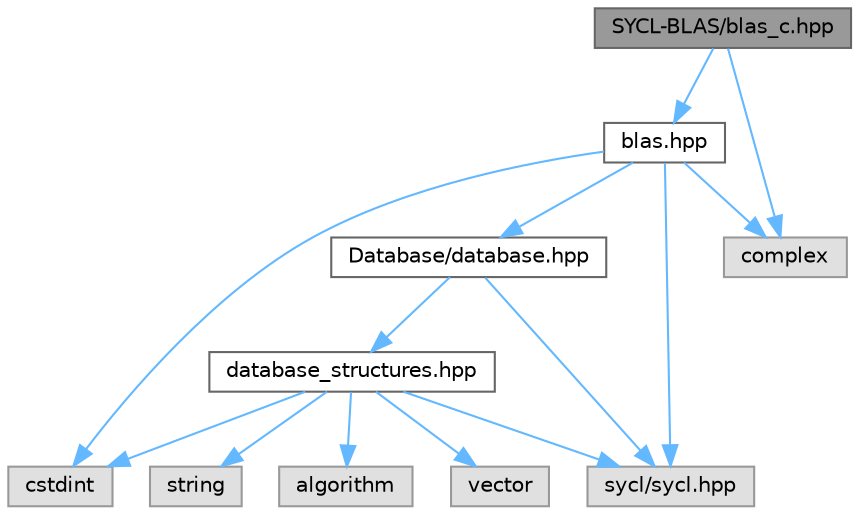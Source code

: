 digraph "SYCL-BLAS/blas_c.hpp"
{
 // LATEX_PDF_SIZE
  bgcolor="transparent";
  edge [fontname=Helvetica,fontsize=10,labelfontname=Helvetica,labelfontsize=10];
  node [fontname=Helvetica,fontsize=10,shape=box,height=0.2,width=0.4];
  Node1 [id="Node000001",label="SYCL-BLAS/blas_c.hpp",height=0.2,width=0.4,color="gray40", fillcolor="grey60", style="filled", fontcolor="black",tooltip=" "];
  Node1 -> Node2 [id="edge1_Node000001_Node000002",color="steelblue1",style="solid",tooltip=" "];
  Node2 [id="Node000002",label="blas.hpp",height=0.2,width=0.4,color="grey40", fillcolor="white", style="filled",URL="$blas_8hpp.html",tooltip=" "];
  Node2 -> Node3 [id="edge2_Node000002_Node000003",color="steelblue1",style="solid",tooltip=" "];
  Node3 [id="Node000003",label="sycl/sycl.hpp",height=0.2,width=0.4,color="grey60", fillcolor="#E0E0E0", style="filled",tooltip=" "];
  Node2 -> Node4 [id="edge3_Node000002_Node000004",color="steelblue1",style="solid",tooltip=" "];
  Node4 [id="Node000004",label="cstdint",height=0.2,width=0.4,color="grey60", fillcolor="#E0E0E0", style="filled",tooltip=" "];
  Node2 -> Node5 [id="edge4_Node000002_Node000005",color="steelblue1",style="solid",tooltip=" "];
  Node5 [id="Node000005",label="complex",height=0.2,width=0.4,color="grey60", fillcolor="#E0E0E0", style="filled",tooltip=" "];
  Node2 -> Node6 [id="edge5_Node000002_Node000006",color="steelblue1",style="solid",tooltip=" "];
  Node6 [id="Node000006",label="Database/database.hpp",height=0.2,width=0.4,color="grey40", fillcolor="white", style="filled",URL="$database_8hpp.html",tooltip=" "];
  Node6 -> Node7 [id="edge6_Node000006_Node000007",color="steelblue1",style="solid",tooltip=" "];
  Node7 [id="Node000007",label="database_structures.hpp",height=0.2,width=0.4,color="grey40", fillcolor="white", style="filled",URL="$database__structures_8hpp.html",tooltip=" "];
  Node7 -> Node8 [id="edge7_Node000007_Node000008",color="steelblue1",style="solid",tooltip=" "];
  Node8 [id="Node000008",label="vector",height=0.2,width=0.4,color="grey60", fillcolor="#E0E0E0", style="filled",tooltip=" "];
  Node7 -> Node4 [id="edge8_Node000007_Node000004",color="steelblue1",style="solid",tooltip=" "];
  Node7 -> Node9 [id="edge9_Node000007_Node000009",color="steelblue1",style="solid",tooltip=" "];
  Node9 [id="Node000009",label="string",height=0.2,width=0.4,color="grey60", fillcolor="#E0E0E0", style="filled",tooltip=" "];
  Node7 -> Node3 [id="edge10_Node000007_Node000003",color="steelblue1",style="solid",tooltip=" "];
  Node7 -> Node10 [id="edge11_Node000007_Node000010",color="steelblue1",style="solid",tooltip=" "];
  Node10 [id="Node000010",label="algorithm",height=0.2,width=0.4,color="grey60", fillcolor="#E0E0E0", style="filled",tooltip=" "];
  Node6 -> Node3 [id="edge12_Node000006_Node000003",color="steelblue1",style="solid",tooltip=" "];
  Node1 -> Node5 [id="edge13_Node000001_Node000005",color="steelblue1",style="solid",tooltip=" "];
}
